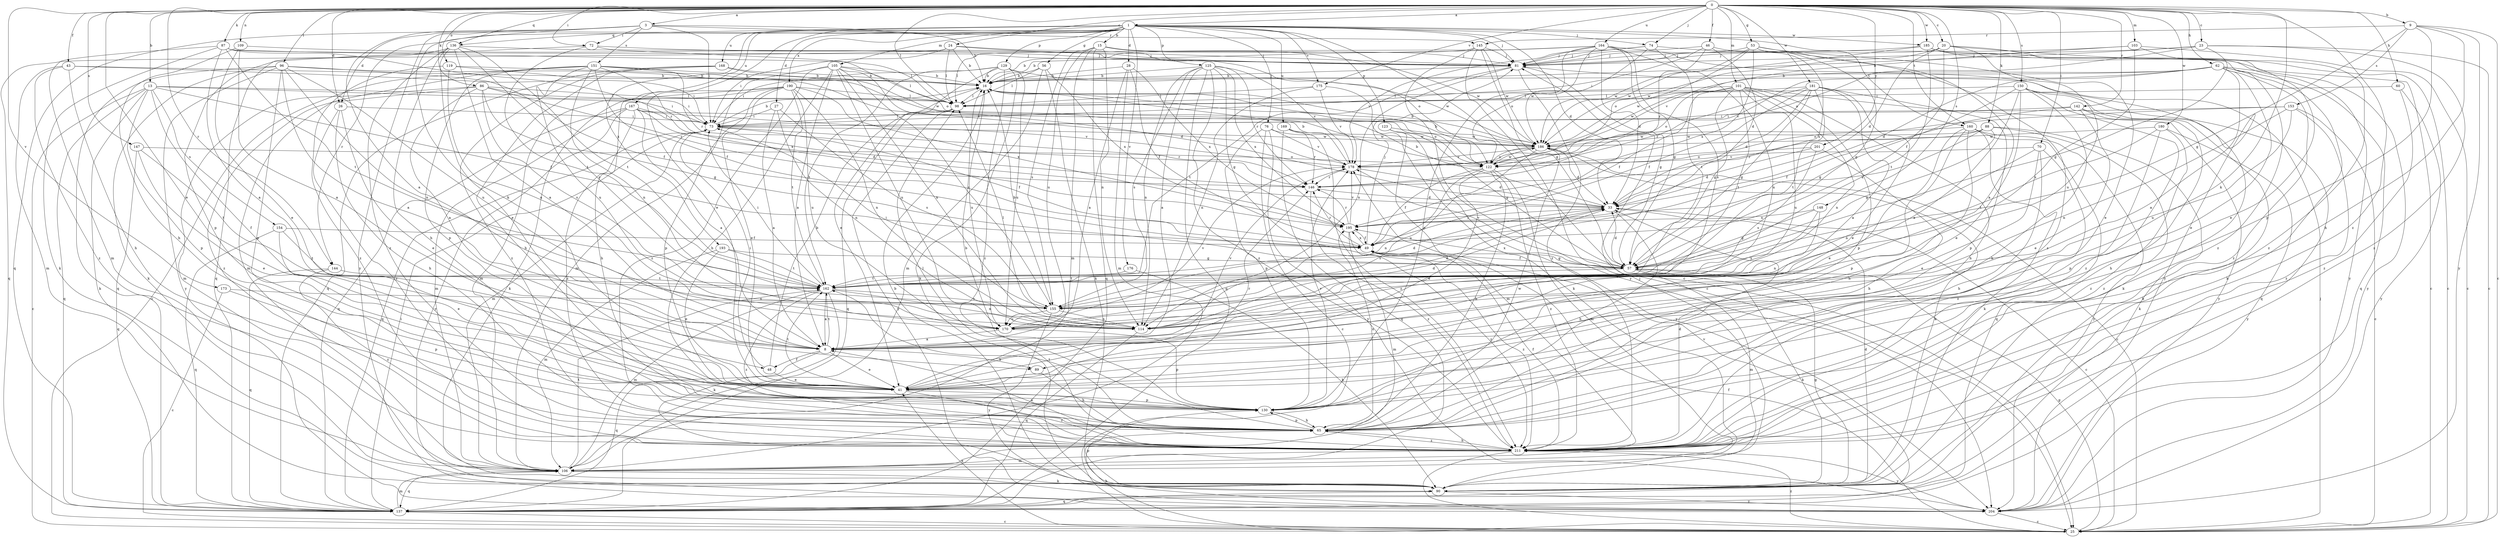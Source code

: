strict digraph  {
0;
1;
3;
8;
9;
13;
15;
16;
20;
23;
24;
25;
26;
27;
28;
33;
41;
43;
46;
48;
49;
53;
56;
57;
60;
62;
65;
70;
72;
73;
74;
76;
81;
86;
87;
88;
89;
90;
96;
98;
101;
103;
105;
106;
109;
114;
119;
122;
123;
125;
129;
130;
136;
137;
142;
144;
145;
146;
147;
148;
150;
151;
153;
154;
155;
160;
162;
164;
167;
168;
169;
170;
173;
175;
176;
178;
180;
181;
185;
186;
190;
193;
195;
201;
204;
211;
0 -> 1  [label=a];
0 -> 3  [label=a];
0 -> 9  [label=b];
0 -> 13  [label=b];
0 -> 20  [label=c];
0 -> 23  [label=c];
0 -> 24  [label=c];
0 -> 26  [label=d];
0 -> 41  [label=e];
0 -> 43  [label=f];
0 -> 46  [label=f];
0 -> 53  [label=g];
0 -> 60  [label=h];
0 -> 62  [label=h];
0 -> 70  [label=i];
0 -> 72  [label=i];
0 -> 74  [label=j];
0 -> 86  [label=k];
0 -> 87  [label=k];
0 -> 88  [label=k];
0 -> 89  [label=k];
0 -> 96  [label=l];
0 -> 98  [label=l];
0 -> 101  [label=m];
0 -> 103  [label=m];
0 -> 109  [label=n];
0 -> 119  [label=o];
0 -> 136  [label=q];
0 -> 142  [label=r];
0 -> 144  [label=r];
0 -> 147  [label=s];
0 -> 148  [label=s];
0 -> 150  [label=s];
0 -> 160  [label=t];
0 -> 164  [label=u];
0 -> 173  [label=v];
0 -> 175  [label=v];
0 -> 180  [label=w];
0 -> 181  [label=w];
0 -> 185  [label=w];
0 -> 201  [label=y];
0 -> 211  [label=z];
1 -> 15  [label=b];
1 -> 25  [label=c];
1 -> 26  [label=d];
1 -> 27  [label=d];
1 -> 28  [label=d];
1 -> 33  [label=d];
1 -> 41  [label=e];
1 -> 56  [label=g];
1 -> 74  [label=j];
1 -> 76  [label=j];
1 -> 81  [label=j];
1 -> 105  [label=m];
1 -> 123  [label=p];
1 -> 125  [label=p];
1 -> 129  [label=p];
1 -> 136  [label=q];
1 -> 144  [label=r];
1 -> 160  [label=t];
1 -> 167  [label=u];
1 -> 168  [label=u];
1 -> 169  [label=u];
1 -> 175  [label=v];
1 -> 176  [label=v];
1 -> 185  [label=w];
1 -> 190  [label=x];
1 -> 193  [label=x];
3 -> 8  [label=a];
3 -> 16  [label=b];
3 -> 72  [label=i];
3 -> 73  [label=i];
3 -> 89  [label=k];
3 -> 137  [label=q];
3 -> 145  [label=r];
3 -> 151  [label=s];
3 -> 204  [label=y];
8 -> 41  [label=e];
8 -> 48  [label=f];
8 -> 89  [label=k];
8 -> 137  [label=q];
8 -> 162  [label=t];
8 -> 178  [label=v];
9 -> 25  [label=c];
9 -> 57  [label=g];
9 -> 65  [label=h];
9 -> 130  [label=p];
9 -> 145  [label=r];
9 -> 153  [label=s];
9 -> 204  [label=y];
13 -> 25  [label=c];
13 -> 48  [label=f];
13 -> 49  [label=f];
13 -> 73  [label=i];
13 -> 90  [label=k];
13 -> 98  [label=l];
13 -> 130  [label=p];
13 -> 137  [label=q];
13 -> 154  [label=s];
15 -> 81  [label=j];
15 -> 106  [label=m];
15 -> 114  [label=n];
15 -> 137  [label=q];
15 -> 155  [label=s];
15 -> 170  [label=u];
15 -> 186  [label=w];
16 -> 98  [label=l];
16 -> 170  [label=u];
20 -> 25  [label=c];
20 -> 33  [label=d];
20 -> 41  [label=e];
20 -> 49  [label=f];
20 -> 81  [label=j];
20 -> 170  [label=u];
20 -> 186  [label=w];
23 -> 16  [label=b];
23 -> 25  [label=c];
23 -> 57  [label=g];
23 -> 81  [label=j];
23 -> 122  [label=o];
23 -> 211  [label=z];
24 -> 16  [label=b];
24 -> 73  [label=i];
24 -> 81  [label=j];
24 -> 98  [label=l];
24 -> 122  [label=o];
24 -> 137  [label=q];
25 -> 41  [label=e];
25 -> 49  [label=f];
25 -> 57  [label=g];
25 -> 65  [label=h];
25 -> 81  [label=j];
25 -> 211  [label=z];
26 -> 41  [label=e];
26 -> 65  [label=h];
26 -> 73  [label=i];
26 -> 211  [label=z];
27 -> 8  [label=a];
27 -> 73  [label=i];
27 -> 114  [label=n];
27 -> 155  [label=s];
28 -> 8  [label=a];
28 -> 16  [label=b];
28 -> 49  [label=f];
28 -> 106  [label=m];
28 -> 195  [label=x];
33 -> 16  [label=b];
33 -> 25  [label=c];
33 -> 65  [label=h];
33 -> 155  [label=s];
33 -> 195  [label=x];
41 -> 130  [label=p];
41 -> 146  [label=r];
41 -> 162  [label=t];
41 -> 211  [label=z];
43 -> 16  [label=b];
43 -> 65  [label=h];
43 -> 73  [label=i];
43 -> 106  [label=m];
43 -> 211  [label=z];
46 -> 33  [label=d];
46 -> 73  [label=i];
46 -> 81  [label=j];
46 -> 146  [label=r];
46 -> 195  [label=x];
48 -> 16  [label=b];
48 -> 41  [label=e];
48 -> 73  [label=i];
49 -> 57  [label=g];
49 -> 81  [label=j];
49 -> 146  [label=r];
49 -> 195  [label=x];
49 -> 211  [label=z];
53 -> 8  [label=a];
53 -> 41  [label=e];
53 -> 57  [label=g];
53 -> 81  [label=j];
53 -> 122  [label=o];
53 -> 186  [label=w];
53 -> 195  [label=x];
56 -> 16  [label=b];
56 -> 90  [label=k];
56 -> 98  [label=l];
56 -> 106  [label=m];
56 -> 195  [label=x];
57 -> 33  [label=d];
57 -> 49  [label=f];
57 -> 90  [label=k];
57 -> 106  [label=m];
57 -> 162  [label=t];
57 -> 178  [label=v];
57 -> 195  [label=x];
60 -> 98  [label=l];
60 -> 204  [label=y];
60 -> 211  [label=z];
62 -> 8  [label=a];
62 -> 16  [label=b];
62 -> 33  [label=d];
62 -> 41  [label=e];
62 -> 90  [label=k];
62 -> 137  [label=q];
62 -> 178  [label=v];
62 -> 186  [label=w];
62 -> 204  [label=y];
62 -> 211  [label=z];
65 -> 98  [label=l];
65 -> 130  [label=p];
65 -> 162  [label=t];
65 -> 186  [label=w];
65 -> 195  [label=x];
65 -> 211  [label=z];
70 -> 41  [label=e];
70 -> 65  [label=h];
70 -> 114  [label=n];
70 -> 178  [label=v];
70 -> 211  [label=z];
72 -> 81  [label=j];
72 -> 122  [label=o];
72 -> 130  [label=p];
72 -> 162  [label=t];
73 -> 16  [label=b];
73 -> 49  [label=f];
73 -> 106  [label=m];
73 -> 137  [label=q];
73 -> 146  [label=r];
73 -> 186  [label=w];
74 -> 81  [label=j];
74 -> 162  [label=t];
74 -> 178  [label=v];
74 -> 186  [label=w];
74 -> 211  [label=z];
76 -> 25  [label=c];
76 -> 130  [label=p];
76 -> 178  [label=v];
76 -> 186  [label=w];
76 -> 204  [label=y];
81 -> 16  [label=b];
81 -> 57  [label=g];
81 -> 114  [label=n];
81 -> 162  [label=t];
81 -> 211  [label=z];
86 -> 8  [label=a];
86 -> 57  [label=g];
86 -> 73  [label=i];
86 -> 98  [label=l];
86 -> 106  [label=m];
86 -> 146  [label=r];
86 -> 155  [label=s];
86 -> 211  [label=z];
87 -> 8  [label=a];
87 -> 81  [label=j];
87 -> 90  [label=k];
87 -> 98  [label=l];
87 -> 106  [label=m];
87 -> 146  [label=r];
87 -> 162  [label=t];
88 -> 57  [label=g];
88 -> 90  [label=k];
88 -> 146  [label=r];
88 -> 186  [label=w];
88 -> 195  [label=x];
88 -> 211  [label=z];
89 -> 65  [label=h];
90 -> 16  [label=b];
90 -> 33  [label=d];
90 -> 57  [label=g];
90 -> 81  [label=j];
90 -> 130  [label=p];
90 -> 137  [label=q];
90 -> 204  [label=y];
96 -> 8  [label=a];
96 -> 16  [label=b];
96 -> 49  [label=f];
96 -> 90  [label=k];
96 -> 114  [label=n];
96 -> 130  [label=p];
96 -> 137  [label=q];
96 -> 170  [label=u];
96 -> 204  [label=y];
98 -> 73  [label=i];
98 -> 137  [label=q];
98 -> 204  [label=y];
101 -> 49  [label=f];
101 -> 57  [label=g];
101 -> 65  [label=h];
101 -> 98  [label=l];
101 -> 114  [label=n];
101 -> 122  [label=o];
101 -> 130  [label=p];
101 -> 162  [label=t];
101 -> 170  [label=u];
101 -> 186  [label=w];
101 -> 204  [label=y];
103 -> 25  [label=c];
103 -> 81  [label=j];
103 -> 155  [label=s];
103 -> 178  [label=v];
103 -> 211  [label=z];
105 -> 8  [label=a];
105 -> 16  [label=b];
105 -> 33  [label=d];
105 -> 65  [label=h];
105 -> 98  [label=l];
105 -> 106  [label=m];
105 -> 114  [label=n];
105 -> 155  [label=s];
105 -> 170  [label=u];
105 -> 211  [label=z];
106 -> 90  [label=k];
106 -> 137  [label=q];
106 -> 162  [label=t];
109 -> 8  [label=a];
109 -> 41  [label=e];
109 -> 65  [label=h];
109 -> 81  [label=j];
114 -> 33  [label=d];
114 -> 98  [label=l];
114 -> 137  [label=q];
119 -> 16  [label=b];
119 -> 170  [label=u];
119 -> 178  [label=v];
119 -> 211  [label=z];
122 -> 16  [label=b];
122 -> 41  [label=e];
122 -> 49  [label=f];
122 -> 65  [label=h];
122 -> 106  [label=m];
122 -> 114  [label=n];
122 -> 186  [label=w];
122 -> 211  [label=z];
123 -> 57  [label=g];
123 -> 106  [label=m];
123 -> 186  [label=w];
123 -> 204  [label=y];
125 -> 8  [label=a];
125 -> 16  [label=b];
125 -> 57  [label=g];
125 -> 114  [label=n];
125 -> 137  [label=q];
125 -> 146  [label=r];
125 -> 155  [label=s];
125 -> 178  [label=v];
125 -> 195  [label=x];
125 -> 211  [label=z];
129 -> 16  [label=b];
129 -> 41  [label=e];
129 -> 73  [label=i];
129 -> 90  [label=k];
129 -> 162  [label=t];
129 -> 170  [label=u];
129 -> 186  [label=w];
129 -> 211  [label=z];
130 -> 16  [label=b];
130 -> 65  [label=h];
130 -> 178  [label=v];
136 -> 8  [label=a];
136 -> 41  [label=e];
136 -> 65  [label=h];
136 -> 81  [label=j];
136 -> 137  [label=q];
136 -> 155  [label=s];
136 -> 162  [label=t];
136 -> 211  [label=z];
137 -> 25  [label=c];
137 -> 73  [label=i];
137 -> 106  [label=m];
137 -> 178  [label=v];
142 -> 41  [label=e];
142 -> 49  [label=f];
142 -> 65  [label=h];
142 -> 73  [label=i];
142 -> 90  [label=k];
144 -> 137  [label=q];
144 -> 162  [label=t];
144 -> 211  [label=z];
145 -> 16  [label=b];
145 -> 25  [label=c];
145 -> 57  [label=g];
145 -> 81  [label=j];
145 -> 186  [label=w];
145 -> 204  [label=y];
146 -> 33  [label=d];
146 -> 211  [label=z];
147 -> 41  [label=e];
147 -> 122  [label=o];
147 -> 137  [label=q];
147 -> 162  [label=t];
148 -> 57  [label=g];
148 -> 114  [label=n];
148 -> 155  [label=s];
148 -> 195  [label=x];
150 -> 8  [label=a];
150 -> 41  [label=e];
150 -> 57  [label=g];
150 -> 65  [label=h];
150 -> 90  [label=k];
150 -> 98  [label=l];
150 -> 137  [label=q];
150 -> 211  [label=z];
151 -> 16  [label=b];
151 -> 25  [label=c];
151 -> 49  [label=f];
151 -> 106  [label=m];
151 -> 114  [label=n];
151 -> 130  [label=p];
151 -> 146  [label=r];
151 -> 170  [label=u];
151 -> 186  [label=w];
151 -> 195  [label=x];
153 -> 25  [label=c];
153 -> 73  [label=i];
153 -> 114  [label=n];
153 -> 122  [label=o];
153 -> 170  [label=u];
153 -> 211  [label=z];
154 -> 41  [label=e];
154 -> 49  [label=f];
154 -> 137  [label=q];
154 -> 162  [label=t];
155 -> 16  [label=b];
155 -> 33  [label=d];
155 -> 73  [label=i];
155 -> 114  [label=n];
155 -> 170  [label=u];
155 -> 204  [label=y];
160 -> 41  [label=e];
160 -> 65  [label=h];
160 -> 90  [label=k];
160 -> 130  [label=p];
160 -> 137  [label=q];
160 -> 186  [label=w];
160 -> 204  [label=y];
162 -> 8  [label=a];
162 -> 33  [label=d];
162 -> 73  [label=i];
162 -> 90  [label=k];
162 -> 106  [label=m];
162 -> 114  [label=n];
162 -> 155  [label=s];
162 -> 211  [label=z];
164 -> 16  [label=b];
164 -> 33  [label=d];
164 -> 57  [label=g];
164 -> 81  [label=j];
164 -> 98  [label=l];
164 -> 122  [label=o];
164 -> 130  [label=p];
164 -> 155  [label=s];
164 -> 170  [label=u];
164 -> 204  [label=y];
167 -> 8  [label=a];
167 -> 33  [label=d];
167 -> 73  [label=i];
167 -> 106  [label=m];
167 -> 122  [label=o];
167 -> 137  [label=q];
167 -> 178  [label=v];
167 -> 204  [label=y];
167 -> 211  [label=z];
168 -> 16  [label=b];
168 -> 65  [label=h];
168 -> 122  [label=o];
168 -> 137  [label=q];
168 -> 211  [label=z];
169 -> 137  [label=q];
169 -> 146  [label=r];
169 -> 186  [label=w];
169 -> 211  [label=z];
170 -> 8  [label=a];
170 -> 130  [label=p];
170 -> 178  [label=v];
173 -> 25  [label=c];
173 -> 130  [label=p];
173 -> 155  [label=s];
175 -> 90  [label=k];
175 -> 98  [label=l];
175 -> 114  [label=n];
175 -> 178  [label=v];
176 -> 90  [label=k];
176 -> 162  [label=t];
178 -> 16  [label=b];
178 -> 33  [label=d];
178 -> 146  [label=r];
180 -> 130  [label=p];
180 -> 162  [label=t];
180 -> 186  [label=w];
180 -> 204  [label=y];
180 -> 211  [label=z];
181 -> 8  [label=a];
181 -> 33  [label=d];
181 -> 41  [label=e];
181 -> 49  [label=f];
181 -> 57  [label=g];
181 -> 98  [label=l];
181 -> 130  [label=p];
181 -> 146  [label=r];
181 -> 162  [label=t];
185 -> 25  [label=c];
185 -> 81  [label=j];
185 -> 162  [label=t];
185 -> 186  [label=w];
185 -> 204  [label=y];
185 -> 211  [label=z];
186 -> 16  [label=b];
186 -> 25  [label=c];
186 -> 33  [label=d];
186 -> 90  [label=k];
186 -> 122  [label=o];
186 -> 170  [label=u];
186 -> 178  [label=v];
190 -> 41  [label=e];
190 -> 65  [label=h];
190 -> 90  [label=k];
190 -> 98  [label=l];
190 -> 106  [label=m];
190 -> 114  [label=n];
190 -> 130  [label=p];
190 -> 162  [label=t];
190 -> 170  [label=u];
190 -> 195  [label=x];
193 -> 41  [label=e];
193 -> 57  [label=g];
193 -> 106  [label=m];
193 -> 162  [label=t];
195 -> 49  [label=f];
195 -> 106  [label=m];
195 -> 146  [label=r];
195 -> 178  [label=v];
195 -> 211  [label=z];
201 -> 33  [label=d];
201 -> 65  [label=h];
201 -> 122  [label=o];
201 -> 155  [label=s];
204 -> 25  [label=c];
211 -> 8  [label=a];
211 -> 25  [label=c];
211 -> 33  [label=d];
211 -> 49  [label=f];
211 -> 65  [label=h];
211 -> 106  [label=m];
211 -> 204  [label=y];
}
